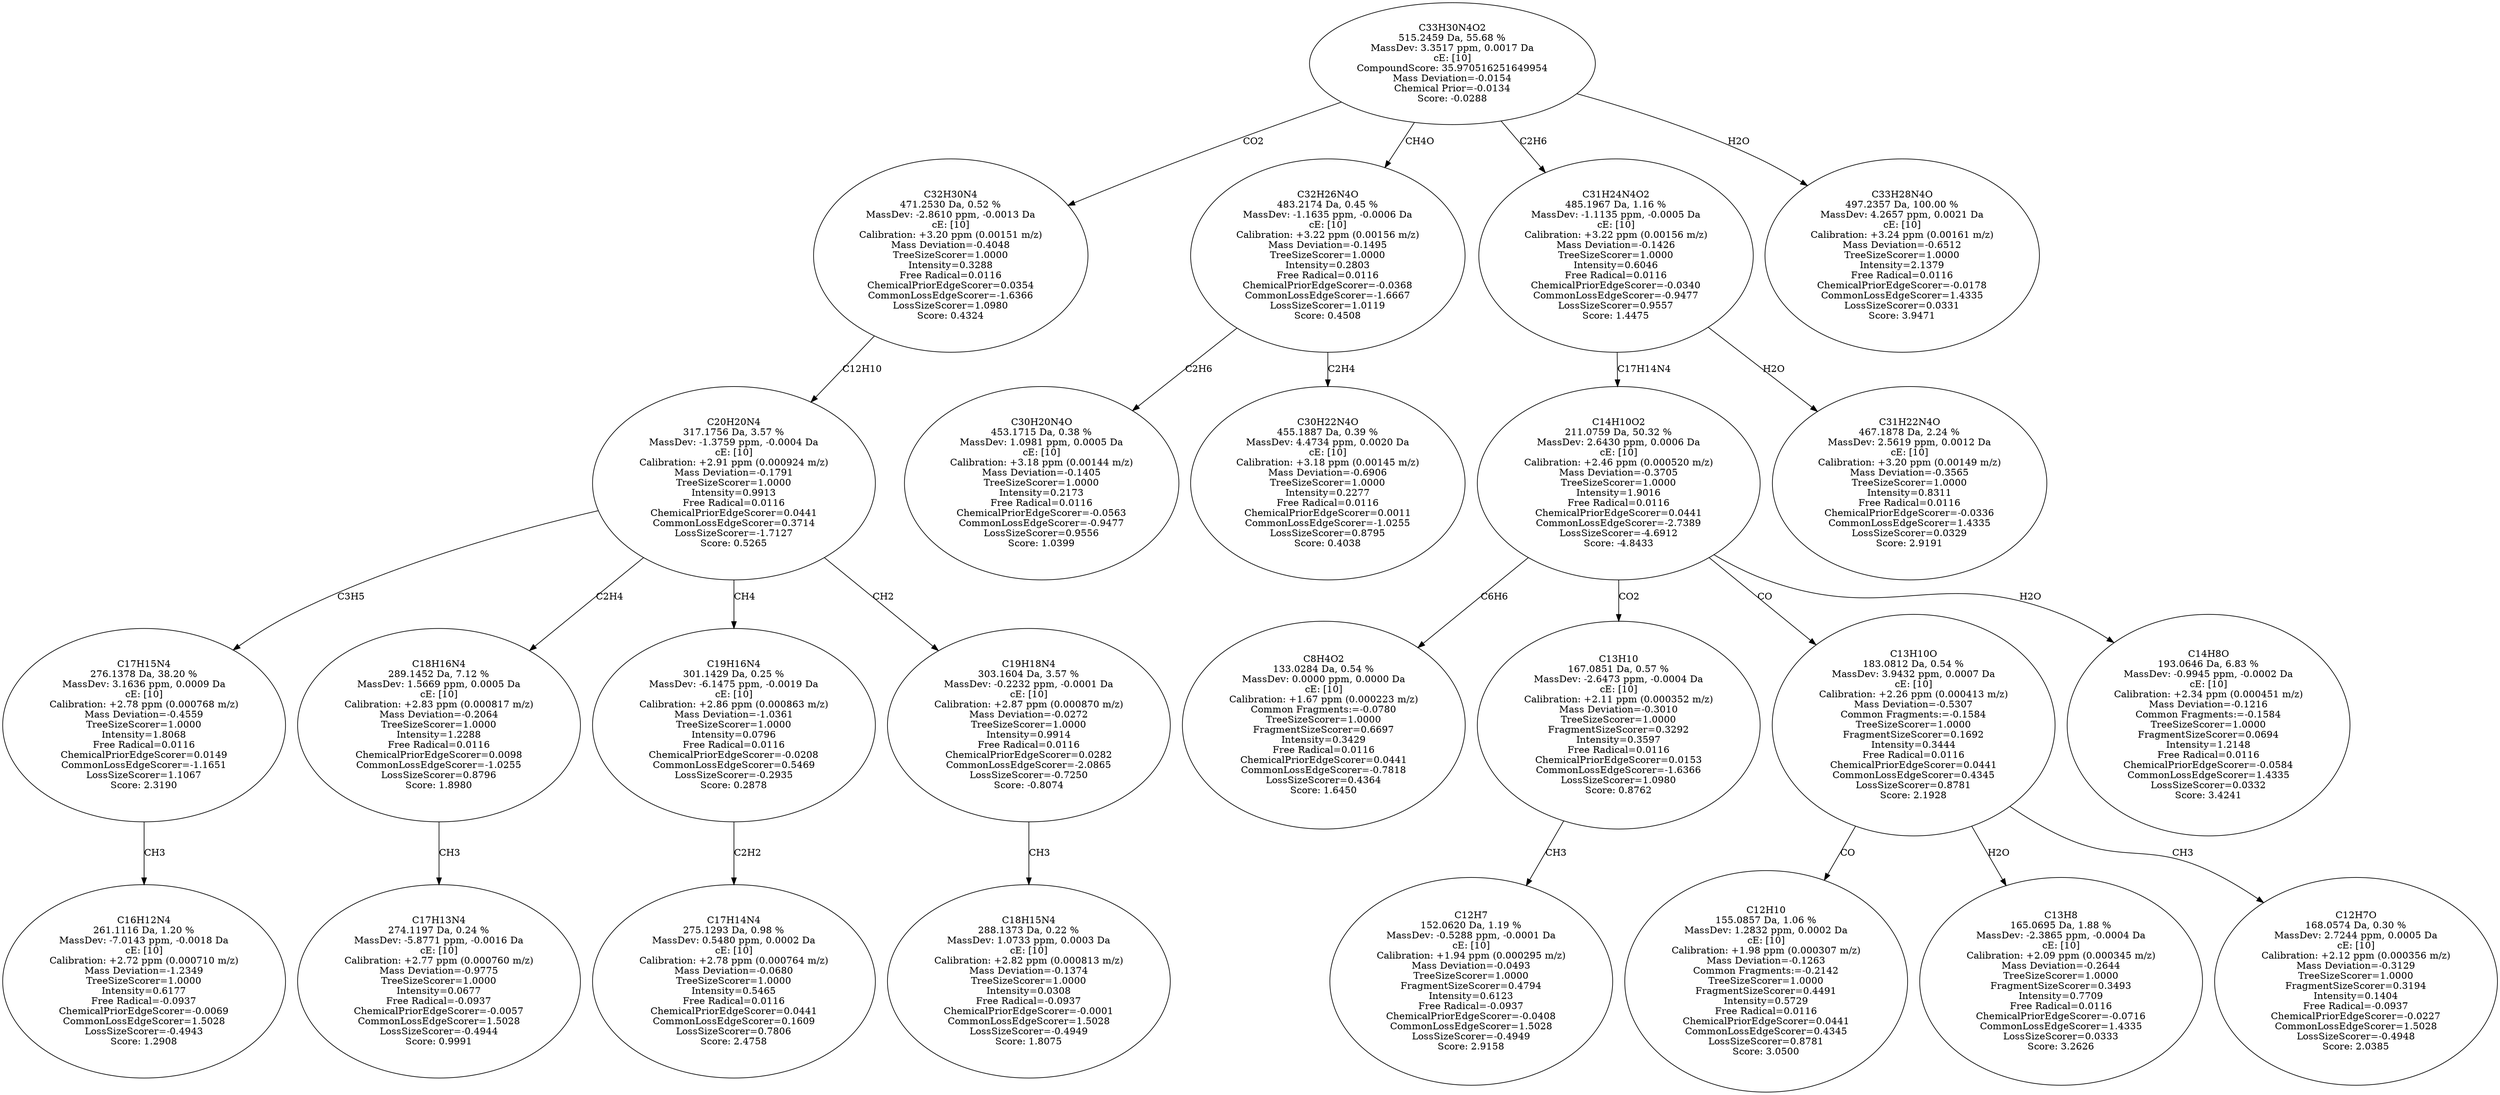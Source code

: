 strict digraph {
v1 [label="C16H12N4\n261.1116 Da, 1.20 %\nMassDev: -7.0143 ppm, -0.0018 Da\ncE: [10]\nCalibration: +2.72 ppm (0.000710 m/z)\nMass Deviation=-1.2349\nTreeSizeScorer=1.0000\nIntensity=0.6177\nFree Radical=-0.0937\nChemicalPriorEdgeScorer=-0.0069\nCommonLossEdgeScorer=1.5028\nLossSizeScorer=-0.4943\nScore: 1.2908"];
v2 [label="C17H15N4\n276.1378 Da, 38.20 %\nMassDev: 3.1636 ppm, 0.0009 Da\ncE: [10]\nCalibration: +2.78 ppm (0.000768 m/z)\nMass Deviation=-0.4559\nTreeSizeScorer=1.0000\nIntensity=1.8068\nFree Radical=0.0116\nChemicalPriorEdgeScorer=0.0149\nCommonLossEdgeScorer=-1.1651\nLossSizeScorer=1.1067\nScore: 2.3190"];
v3 [label="C17H13N4\n274.1197 Da, 0.24 %\nMassDev: -5.8771 ppm, -0.0016 Da\ncE: [10]\nCalibration: +2.77 ppm (0.000760 m/z)\nMass Deviation=-0.9775\nTreeSizeScorer=1.0000\nIntensity=0.0677\nFree Radical=-0.0937\nChemicalPriorEdgeScorer=-0.0057\nCommonLossEdgeScorer=1.5028\nLossSizeScorer=-0.4944\nScore: 0.9991"];
v4 [label="C18H16N4\n289.1452 Da, 7.12 %\nMassDev: 1.5669 ppm, 0.0005 Da\ncE: [10]\nCalibration: +2.83 ppm (0.000817 m/z)\nMass Deviation=-0.2064\nTreeSizeScorer=1.0000\nIntensity=1.2288\nFree Radical=0.0116\nChemicalPriorEdgeScorer=0.0098\nCommonLossEdgeScorer=-1.0255\nLossSizeScorer=0.8796\nScore: 1.8980"];
v5 [label="C17H14N4\n275.1293 Da, 0.98 %\nMassDev: 0.5480 ppm, 0.0002 Da\ncE: [10]\nCalibration: +2.78 ppm (0.000764 m/z)\nMass Deviation=-0.0680\nTreeSizeScorer=1.0000\nIntensity=0.5465\nFree Radical=0.0116\nChemicalPriorEdgeScorer=0.0441\nCommonLossEdgeScorer=0.1609\nLossSizeScorer=0.7806\nScore: 2.4758"];
v6 [label="C19H16N4\n301.1429 Da, 0.25 %\nMassDev: -6.1475 ppm, -0.0019 Da\ncE: [10]\nCalibration: +2.86 ppm (0.000863 m/z)\nMass Deviation=-1.0361\nTreeSizeScorer=1.0000\nIntensity=0.0796\nFree Radical=0.0116\nChemicalPriorEdgeScorer=-0.0208\nCommonLossEdgeScorer=0.5469\nLossSizeScorer=-0.2935\nScore: 0.2878"];
v7 [label="C18H15N4\n288.1373 Da, 0.22 %\nMassDev: 1.0733 ppm, 0.0003 Da\ncE: [10]\nCalibration: +2.82 ppm (0.000813 m/z)\nMass Deviation=-0.1374\nTreeSizeScorer=1.0000\nIntensity=0.0308\nFree Radical=-0.0937\nChemicalPriorEdgeScorer=-0.0001\nCommonLossEdgeScorer=1.5028\nLossSizeScorer=-0.4949\nScore: 1.8075"];
v8 [label="C19H18N4\n303.1604 Da, 3.57 %\nMassDev: -0.2232 ppm, -0.0001 Da\ncE: [10]\nCalibration: +2.87 ppm (0.000870 m/z)\nMass Deviation=-0.0272\nTreeSizeScorer=1.0000\nIntensity=0.9914\nFree Radical=0.0116\nChemicalPriorEdgeScorer=0.0282\nCommonLossEdgeScorer=-2.0865\nLossSizeScorer=-0.7250\nScore: -0.8074"];
v9 [label="C20H20N4\n317.1756 Da, 3.57 %\nMassDev: -1.3759 ppm, -0.0004 Da\ncE: [10]\nCalibration: +2.91 ppm (0.000924 m/z)\nMass Deviation=-0.1791\nTreeSizeScorer=1.0000\nIntensity=0.9913\nFree Radical=0.0116\nChemicalPriorEdgeScorer=0.0441\nCommonLossEdgeScorer=0.3714\nLossSizeScorer=-1.7127\nScore: 0.5265"];
v10 [label="C32H30N4\n471.2530 Da, 0.52 %\nMassDev: -2.8610 ppm, -0.0013 Da\ncE: [10]\nCalibration: +3.20 ppm (0.00151 m/z)\nMass Deviation=-0.4048\nTreeSizeScorer=1.0000\nIntensity=0.3288\nFree Radical=0.0116\nChemicalPriorEdgeScorer=0.0354\nCommonLossEdgeScorer=-1.6366\nLossSizeScorer=1.0980\nScore: 0.4324"];
v11 [label="C30H20N4O\n453.1715 Da, 0.38 %\nMassDev: 1.0981 ppm, 0.0005 Da\ncE: [10]\nCalibration: +3.18 ppm (0.00144 m/z)\nMass Deviation=-0.1405\nTreeSizeScorer=1.0000\nIntensity=0.2173\nFree Radical=0.0116\nChemicalPriorEdgeScorer=-0.0563\nCommonLossEdgeScorer=-0.9477\nLossSizeScorer=0.9556\nScore: 1.0399"];
v12 [label="C30H22N4O\n455.1887 Da, 0.39 %\nMassDev: 4.4734 ppm, 0.0020 Da\ncE: [10]\nCalibration: +3.18 ppm (0.00145 m/z)\nMass Deviation=-0.6906\nTreeSizeScorer=1.0000\nIntensity=0.2277\nFree Radical=0.0116\nChemicalPriorEdgeScorer=0.0011\nCommonLossEdgeScorer=-1.0255\nLossSizeScorer=0.8795\nScore: 0.4038"];
v13 [label="C32H26N4O\n483.2174 Da, 0.45 %\nMassDev: -1.1635 ppm, -0.0006 Da\ncE: [10]\nCalibration: +3.22 ppm (0.00156 m/z)\nMass Deviation=-0.1495\nTreeSizeScorer=1.0000\nIntensity=0.2803\nFree Radical=0.0116\nChemicalPriorEdgeScorer=-0.0368\nCommonLossEdgeScorer=-1.6667\nLossSizeScorer=1.0119\nScore: 0.4508"];
v14 [label="C8H4O2\n133.0284 Da, 0.54 %\nMassDev: 0.0000 ppm, 0.0000 Da\ncE: [10]\nCalibration: +1.67 ppm (0.000223 m/z)\nCommon Fragments:=-0.0780\nTreeSizeScorer=1.0000\nFragmentSizeScorer=0.6697\nIntensity=0.3429\nFree Radical=0.0116\nChemicalPriorEdgeScorer=0.0441\nCommonLossEdgeScorer=-0.7818\nLossSizeScorer=0.4364\nScore: 1.6450"];
v15 [label="C12H7\n152.0620 Da, 1.19 %\nMassDev: -0.5288 ppm, -0.0001 Da\ncE: [10]\nCalibration: +1.94 ppm (0.000295 m/z)\nMass Deviation=-0.0493\nTreeSizeScorer=1.0000\nFragmentSizeScorer=0.4794\nIntensity=0.6123\nFree Radical=-0.0937\nChemicalPriorEdgeScorer=-0.0408\nCommonLossEdgeScorer=1.5028\nLossSizeScorer=-0.4949\nScore: 2.9158"];
v16 [label="C13H10\n167.0851 Da, 0.57 %\nMassDev: -2.6473 ppm, -0.0004 Da\ncE: [10]\nCalibration: +2.11 ppm (0.000352 m/z)\nMass Deviation=-0.3010\nTreeSizeScorer=1.0000\nFragmentSizeScorer=0.3292\nIntensity=0.3597\nFree Radical=0.0116\nChemicalPriorEdgeScorer=0.0153\nCommonLossEdgeScorer=-1.6366\nLossSizeScorer=1.0980\nScore: 0.8762"];
v17 [label="C12H10\n155.0857 Da, 1.06 %\nMassDev: 1.2832 ppm, 0.0002 Da\ncE: [10]\nCalibration: +1.98 ppm (0.000307 m/z)\nMass Deviation=-0.1263\nCommon Fragments:=-0.2142\nTreeSizeScorer=1.0000\nFragmentSizeScorer=0.4491\nIntensity=0.5729\nFree Radical=0.0116\nChemicalPriorEdgeScorer=0.0441\nCommonLossEdgeScorer=0.4345\nLossSizeScorer=0.8781\nScore: 3.0500"];
v18 [label="C13H8\n165.0695 Da, 1.88 %\nMassDev: -2.3865 ppm, -0.0004 Da\ncE: [10]\nCalibration: +2.09 ppm (0.000345 m/z)\nMass Deviation=-0.2644\nTreeSizeScorer=1.0000\nFragmentSizeScorer=0.3493\nIntensity=0.7709\nFree Radical=0.0116\nChemicalPriorEdgeScorer=-0.0716\nCommonLossEdgeScorer=1.4335\nLossSizeScorer=0.0333\nScore: 3.2626"];
v19 [label="C12H7O\n168.0574 Da, 0.30 %\nMassDev: 2.7244 ppm, 0.0005 Da\ncE: [10]\nCalibration: +2.12 ppm (0.000356 m/z)\nMass Deviation=-0.3129\nTreeSizeScorer=1.0000\nFragmentSizeScorer=0.3194\nIntensity=0.1404\nFree Radical=-0.0937\nChemicalPriorEdgeScorer=-0.0227\nCommonLossEdgeScorer=1.5028\nLossSizeScorer=-0.4948\nScore: 2.0385"];
v20 [label="C13H10O\n183.0812 Da, 0.54 %\nMassDev: 3.9432 ppm, 0.0007 Da\ncE: [10]\nCalibration: +2.26 ppm (0.000413 m/z)\nMass Deviation=-0.5307\nCommon Fragments:=-0.1584\nTreeSizeScorer=1.0000\nFragmentSizeScorer=0.1692\nIntensity=0.3444\nFree Radical=0.0116\nChemicalPriorEdgeScorer=0.0441\nCommonLossEdgeScorer=0.4345\nLossSizeScorer=0.8781\nScore: 2.1928"];
v21 [label="C14H8O\n193.0646 Da, 6.83 %\nMassDev: -0.9945 ppm, -0.0002 Da\ncE: [10]\nCalibration: +2.34 ppm (0.000451 m/z)\nMass Deviation=-0.1216\nCommon Fragments:=-0.1584\nTreeSizeScorer=1.0000\nFragmentSizeScorer=0.0694\nIntensity=1.2148\nFree Radical=0.0116\nChemicalPriorEdgeScorer=-0.0584\nCommonLossEdgeScorer=1.4335\nLossSizeScorer=0.0332\nScore: 3.4241"];
v22 [label="C14H10O2\n211.0759 Da, 50.32 %\nMassDev: 2.6430 ppm, 0.0006 Da\ncE: [10]\nCalibration: +2.46 ppm (0.000520 m/z)\nMass Deviation=-0.3705\nTreeSizeScorer=1.0000\nIntensity=1.9016\nFree Radical=0.0116\nChemicalPriorEdgeScorer=0.0441\nCommonLossEdgeScorer=-2.7389\nLossSizeScorer=-4.6912\nScore: -4.8433"];
v23 [label="C31H22N4O\n467.1878 Da, 2.24 %\nMassDev: 2.5619 ppm, 0.0012 Da\ncE: [10]\nCalibration: +3.20 ppm (0.00149 m/z)\nMass Deviation=-0.3565\nTreeSizeScorer=1.0000\nIntensity=0.8311\nFree Radical=0.0116\nChemicalPriorEdgeScorer=-0.0336\nCommonLossEdgeScorer=1.4335\nLossSizeScorer=0.0329\nScore: 2.9191"];
v24 [label="C31H24N4O2\n485.1967 Da, 1.16 %\nMassDev: -1.1135 ppm, -0.0005 Da\ncE: [10]\nCalibration: +3.22 ppm (0.00156 m/z)\nMass Deviation=-0.1426\nTreeSizeScorer=1.0000\nIntensity=0.6046\nFree Radical=0.0116\nChemicalPriorEdgeScorer=-0.0340\nCommonLossEdgeScorer=-0.9477\nLossSizeScorer=0.9557\nScore: 1.4475"];
v25 [label="C33H28N4O\n497.2357 Da, 100.00 %\nMassDev: 4.2657 ppm, 0.0021 Da\ncE: [10]\nCalibration: +3.24 ppm (0.00161 m/z)\nMass Deviation=-0.6512\nTreeSizeScorer=1.0000\nIntensity=2.1379\nFree Radical=0.0116\nChemicalPriorEdgeScorer=-0.0178\nCommonLossEdgeScorer=1.4335\nLossSizeScorer=0.0331\nScore: 3.9471"];
v26 [label="C33H30N4O2\n515.2459 Da, 55.68 %\nMassDev: 3.3517 ppm, 0.0017 Da\ncE: [10]\nCompoundScore: 35.970516251649954\nMass Deviation=-0.0154\nChemical Prior=-0.0134\nScore: -0.0288"];
v2 -> v1 [label="CH3"];
v9 -> v2 [label="C3H5"];
v4 -> v3 [label="CH3"];
v9 -> v4 [label="C2H4"];
v6 -> v5 [label="C2H2"];
v9 -> v6 [label="CH4"];
v8 -> v7 [label="CH3"];
v9 -> v8 [label="CH2"];
v10 -> v9 [label="C12H10"];
v26 -> v10 [label="CO2"];
v13 -> v11 [label="C2H6"];
v13 -> v12 [label="C2H4"];
v26 -> v13 [label="CH4O"];
v22 -> v14 [label="C6H6"];
v16 -> v15 [label="CH3"];
v22 -> v16 [label="CO2"];
v20 -> v17 [label="CO"];
v20 -> v18 [label="H2O"];
v20 -> v19 [label="CH3"];
v22 -> v20 [label="CO"];
v22 -> v21 [label="H2O"];
v24 -> v22 [label="C17H14N4"];
v24 -> v23 [label="H2O"];
v26 -> v24 [label="C2H6"];
v26 -> v25 [label="H2O"];
}